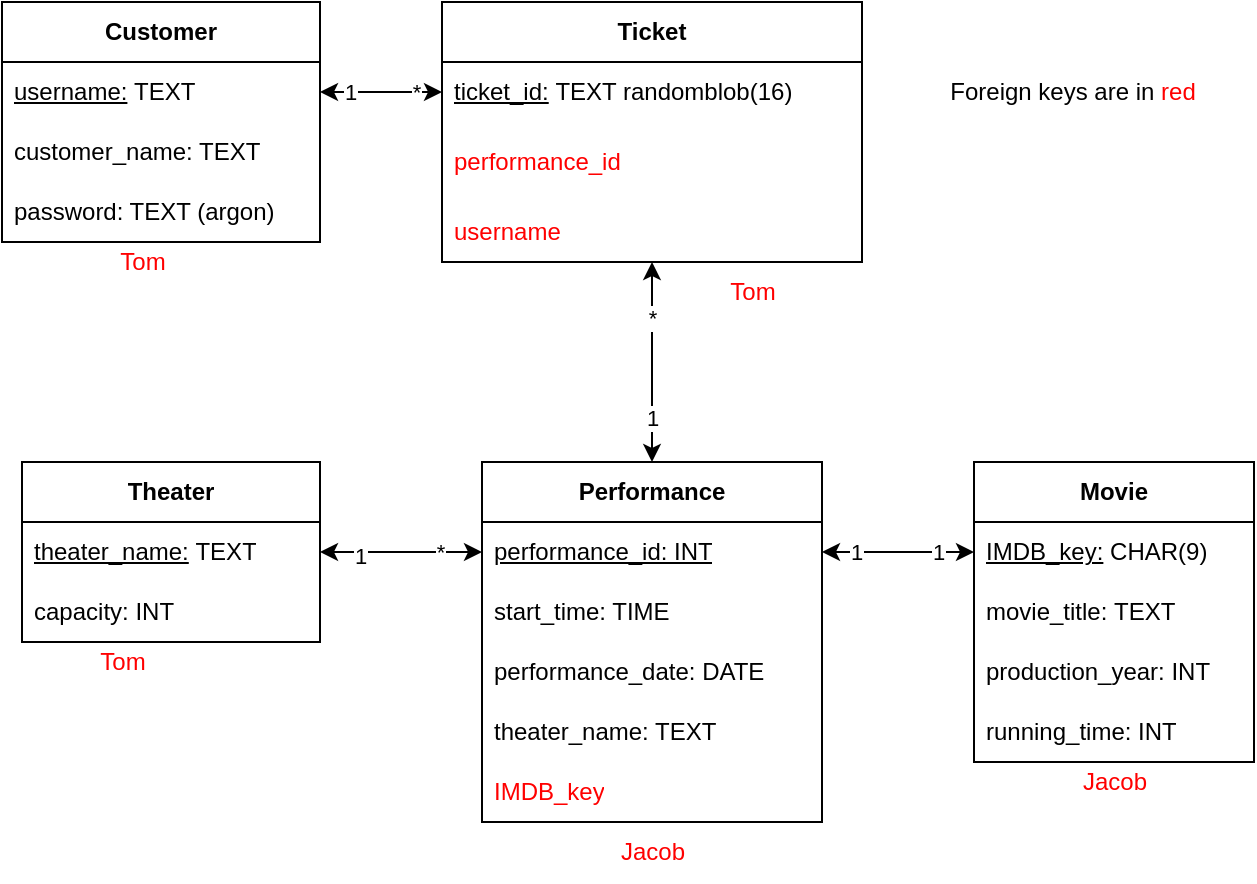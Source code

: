 <mxfile version="20.8.10" type="device"><diagram name="Page-1" id="bW2kiYpMrqYnE2LIEAA0"><mxGraphModel dx="1165" dy="654" grid="1" gridSize="10" guides="1" tooltips="1" connect="1" arrows="1" fold="1" page="1" pageScale="1" pageWidth="850" pageHeight="1100" math="0" shadow="0"><root><mxCell id="0"/><mxCell id="1" parent="0"/><mxCell id="kE0VZu1bvmlrj1qlubu3-1" value="Theater" style="swimlane;fontStyle=1;childLayout=stackLayout;horizontal=1;startSize=30;horizontalStack=0;resizeParent=1;resizeParentMax=0;resizeLast=0;collapsible=1;marginBottom=0;whiteSpace=wrap;html=1;" parent="1" vertex="1"><mxGeometry x="110" y="480" width="149" height="90" as="geometry"/></mxCell><mxCell id="kE0VZu1bvmlrj1qlubu3-2" value="&lt;u&gt;theater_name:&lt;/u&gt;&amp;nbsp;TEXT" style="text;strokeColor=none;fillColor=none;align=left;verticalAlign=middle;spacingLeft=4;spacingRight=4;overflow=hidden;points=[[0,0.5],[1,0.5]];portConstraint=eastwest;rotatable=0;whiteSpace=wrap;html=1;" parent="kE0VZu1bvmlrj1qlubu3-1" vertex="1"><mxGeometry y="30" width="149" height="30" as="geometry"/></mxCell><mxCell id="kE0VZu1bvmlrj1qlubu3-3" value="capacity: INT" style="text;strokeColor=none;fillColor=none;align=left;verticalAlign=middle;spacingLeft=4;spacingRight=4;overflow=hidden;points=[[0,0.5],[1,0.5]];portConstraint=eastwest;rotatable=0;whiteSpace=wrap;html=1;" parent="kE0VZu1bvmlrj1qlubu3-1" vertex="1"><mxGeometry y="60" width="149" height="30" as="geometry"/></mxCell><mxCell id="kE0VZu1bvmlrj1qlubu3-4" value="Movie" style="swimlane;fontStyle=1;childLayout=stackLayout;horizontal=1;startSize=30;horizontalStack=0;resizeParent=1;resizeParentMax=0;resizeLast=0;collapsible=1;marginBottom=0;whiteSpace=wrap;html=1;" parent="1" vertex="1"><mxGeometry x="586" y="480" width="140" height="150" as="geometry"/></mxCell><mxCell id="Q8pJF3ln_uTVth9oAYhN-3" value="&lt;u&gt;IMDB_key:&lt;/u&gt; CHAR(9)" style="text;strokeColor=none;fillColor=none;align=left;verticalAlign=middle;spacingLeft=4;spacingRight=4;overflow=hidden;points=[[0,0.5],[1,0.5]];portConstraint=eastwest;rotatable=0;whiteSpace=wrap;html=1;" parent="kE0VZu1bvmlrj1qlubu3-4" vertex="1"><mxGeometry y="30" width="140" height="30" as="geometry"/></mxCell><mxCell id="kE0VZu1bvmlrj1qlubu3-5" value="movie_title:&amp;nbsp;TEXT" style="text;strokeColor=none;fillColor=none;align=left;verticalAlign=middle;spacingLeft=4;spacingRight=4;overflow=hidden;points=[[0,0.5],[1,0.5]];portConstraint=eastwest;rotatable=0;whiteSpace=wrap;html=1;" parent="kE0VZu1bvmlrj1qlubu3-4" vertex="1"><mxGeometry y="60" width="140" height="30" as="geometry"/></mxCell><mxCell id="kE0VZu1bvmlrj1qlubu3-6" value="production_year: INT" style="text;strokeColor=none;fillColor=none;align=left;verticalAlign=middle;spacingLeft=4;spacingRight=4;overflow=hidden;points=[[0,0.5],[1,0.5]];portConstraint=eastwest;rotatable=0;whiteSpace=wrap;html=1;" parent="kE0VZu1bvmlrj1qlubu3-4" vertex="1"><mxGeometry y="90" width="140" height="30" as="geometry"/></mxCell><mxCell id="kE0VZu1bvmlrj1qlubu3-8" value="running_time: INT" style="text;strokeColor=none;fillColor=none;align=left;verticalAlign=middle;spacingLeft=4;spacingRight=4;overflow=hidden;points=[[0,0.5],[1,0.5]];portConstraint=eastwest;rotatable=0;whiteSpace=wrap;html=1;" parent="kE0VZu1bvmlrj1qlubu3-4" vertex="1"><mxGeometry y="120" width="140" height="30" as="geometry"/></mxCell><mxCell id="kE0VZu1bvmlrj1qlubu3-9" value="Performance" style="swimlane;fontStyle=1;childLayout=stackLayout;horizontal=1;startSize=30;horizontalStack=0;resizeParent=1;resizeParentMax=0;resizeLast=0;collapsible=1;marginBottom=0;whiteSpace=wrap;html=1;" parent="1" vertex="1"><mxGeometry x="340" y="480" width="170" height="180" as="geometry"/></mxCell><mxCell id="Q8pJF3ln_uTVth9oAYhN-4" value="&lt;u&gt;performance_id: INT&lt;/u&gt;" style="text;strokeColor=none;fillColor=none;align=left;verticalAlign=middle;spacingLeft=4;spacingRight=4;overflow=hidden;points=[[0,0.5],[1,0.5]];portConstraint=eastwest;rotatable=0;whiteSpace=wrap;html=1;" parent="kE0VZu1bvmlrj1qlubu3-9" vertex="1"><mxGeometry y="30" width="170" height="30" as="geometry"/></mxCell><mxCell id="kE0VZu1bvmlrj1qlubu3-10" value="start_time: TIME" style="text;strokeColor=none;fillColor=none;align=left;verticalAlign=middle;spacingLeft=4;spacingRight=4;overflow=hidden;points=[[0,0.5],[1,0.5]];portConstraint=eastwest;rotatable=0;whiteSpace=wrap;html=1;" parent="kE0VZu1bvmlrj1qlubu3-9" vertex="1"><mxGeometry y="60" width="170" height="30" as="geometry"/></mxCell><mxCell id="kE0VZu1bvmlrj1qlubu3-11" value="performance_date: DATE" style="text;strokeColor=none;fillColor=none;align=left;verticalAlign=middle;spacingLeft=4;spacingRight=4;overflow=hidden;points=[[0,0.5],[1,0.5]];portConstraint=eastwest;rotatable=0;whiteSpace=wrap;html=1;" parent="kE0VZu1bvmlrj1qlubu3-9" vertex="1"><mxGeometry y="90" width="170" height="30" as="geometry"/></mxCell><mxCell id="kE0VZu1bvmlrj1qlubu3-12" value="theater_name: TEXT" style="text;strokeColor=none;fillColor=none;align=left;verticalAlign=middle;spacingLeft=4;spacingRight=4;overflow=hidden;points=[[0,0.5],[1,0.5]];portConstraint=eastwest;rotatable=0;whiteSpace=wrap;html=1;" parent="kE0VZu1bvmlrj1qlubu3-9" vertex="1"><mxGeometry y="120" width="170" height="30" as="geometry"/></mxCell><mxCell id="Q8pJF3ln_uTVth9oAYhN-1" value="&lt;font color=&quot;#ff0000&quot;&gt;IMDB_key&lt;/font&gt;" style="text;strokeColor=none;fillColor=none;align=left;verticalAlign=middle;spacingLeft=4;spacingRight=4;overflow=hidden;points=[[0,0.5],[1,0.5]];portConstraint=eastwest;rotatable=0;whiteSpace=wrap;html=1;" parent="kE0VZu1bvmlrj1qlubu3-9" vertex="1"><mxGeometry y="150" width="170" height="30" as="geometry"/></mxCell><mxCell id="kE0VZu1bvmlrj1qlubu3-15" value="" style="endArrow=classic;startArrow=classic;html=1;rounded=0;exitX=1;exitY=0.5;exitDx=0;exitDy=0;entryX=0;entryY=0.5;entryDx=0;entryDy=0;" parent="1" source="kE0VZu1bvmlrj1qlubu3-2" target="Q8pJF3ln_uTVth9oAYhN-4" edge="1"><mxGeometry width="50" height="50" relative="1" as="geometry"><mxPoint x="650" y="460" as="sourcePoint"/><mxPoint x="590" y="390" as="targetPoint"/></mxGeometry></mxCell><mxCell id="kE0VZu1bvmlrj1qlubu3-16" value="*" style="edgeLabel;html=1;align=center;verticalAlign=middle;resizable=0;points=[];" parent="kE0VZu1bvmlrj1qlubu3-15" vertex="1" connectable="0"><mxGeometry x="0.481" relative="1" as="geometry"><mxPoint as="offset"/></mxGeometry></mxCell><mxCell id="kE0VZu1bvmlrj1qlubu3-17" value="1" style="edgeLabel;html=1;align=center;verticalAlign=middle;resizable=0;points=[];" parent="kE0VZu1bvmlrj1qlubu3-15" vertex="1" connectable="0"><mxGeometry x="-0.51" y="-2" relative="1" as="geometry"><mxPoint as="offset"/></mxGeometry></mxCell><mxCell id="kE0VZu1bvmlrj1qlubu3-18" value="Customer" style="swimlane;fontStyle=1;childLayout=stackLayout;horizontal=1;startSize=30;horizontalStack=0;resizeParent=1;resizeParentMax=0;resizeLast=0;collapsible=1;marginBottom=0;whiteSpace=wrap;html=1;" parent="1" vertex="1"><mxGeometry x="100" y="250" width="159" height="120" as="geometry"/></mxCell><mxCell id="kE0VZu1bvmlrj1qlubu3-19" value="&lt;u&gt;username:&lt;/u&gt;&amp;nbsp;TEXT" style="text;strokeColor=none;fillColor=none;align=left;verticalAlign=middle;spacingLeft=4;spacingRight=4;overflow=hidden;points=[[0,0.5],[1,0.5]];portConstraint=eastwest;rotatable=0;whiteSpace=wrap;html=1;" parent="kE0VZu1bvmlrj1qlubu3-18" vertex="1"><mxGeometry y="30" width="159" height="30" as="geometry"/></mxCell><mxCell id="kE0VZu1bvmlrj1qlubu3-20" value="customer_name: TEXT" style="text;strokeColor=none;fillColor=none;align=left;verticalAlign=middle;spacingLeft=4;spacingRight=4;overflow=hidden;points=[[0,0.5],[1,0.5]];portConstraint=eastwest;rotatable=0;whiteSpace=wrap;html=1;" parent="kE0VZu1bvmlrj1qlubu3-18" vertex="1"><mxGeometry y="60" width="159" height="30" as="geometry"/></mxCell><mxCell id="kE0VZu1bvmlrj1qlubu3-21" value="password: TEXT (argon)" style="text;strokeColor=none;fillColor=none;align=left;verticalAlign=middle;spacingLeft=4;spacingRight=4;overflow=hidden;points=[[0,0.5],[1,0.5]];portConstraint=eastwest;rotatable=0;whiteSpace=wrap;html=1;" parent="kE0VZu1bvmlrj1qlubu3-18" vertex="1"><mxGeometry y="90" width="159" height="30" as="geometry"/></mxCell><mxCell id="kE0VZu1bvmlrj1qlubu3-22" value="Ticket" style="swimlane;fontStyle=1;childLayout=stackLayout;horizontal=1;startSize=30;horizontalStack=0;resizeParent=1;resizeParentMax=0;resizeLast=0;collapsible=1;marginBottom=0;whiteSpace=wrap;html=1;" parent="1" vertex="1"><mxGeometry x="320" y="250" width="210" height="130" as="geometry"/></mxCell><mxCell id="kE0VZu1bvmlrj1qlubu3-23" value="&lt;u&gt;ticket_id:&lt;/u&gt;&amp;nbsp;TEXT randomblob(16)" style="text;strokeColor=none;fillColor=none;align=left;verticalAlign=middle;spacingLeft=4;spacingRight=4;overflow=hidden;points=[[0,0.5],[1,0.5]];portConstraint=eastwest;rotatable=0;whiteSpace=wrap;html=1;" parent="kE0VZu1bvmlrj1qlubu3-22" vertex="1"><mxGeometry y="30" width="210" height="30" as="geometry"/></mxCell><mxCell id="_O0oNhEYI4MJSJ4uROLT-1" value="&lt;font color=&quot;#ff0000&quot;&gt;performance_id&lt;/font&gt;" style="text;strokeColor=none;fillColor=none;align=left;verticalAlign=middle;spacingLeft=4;spacingRight=4;overflow=hidden;points=[[0,0.5],[1,0.5]];portConstraint=eastwest;rotatable=0;whiteSpace=wrap;html=1;" parent="kE0VZu1bvmlrj1qlubu3-22" vertex="1"><mxGeometry y="60" width="210" height="40" as="geometry"/></mxCell><mxCell id="kE0VZu1bvmlrj1qlubu3-24" value="&lt;font color=&quot;#ff0000&quot;&gt;username&lt;/font&gt;" style="text;strokeColor=none;fillColor=none;align=left;verticalAlign=middle;spacingLeft=4;spacingRight=4;overflow=hidden;points=[[0,0.5],[1,0.5]];portConstraint=eastwest;rotatable=0;whiteSpace=wrap;html=1;" parent="kE0VZu1bvmlrj1qlubu3-22" vertex="1"><mxGeometry y="100" width="210" height="30" as="geometry"/></mxCell><mxCell id="kE0VZu1bvmlrj1qlubu3-25" value="" style="endArrow=classic;startArrow=classic;html=1;rounded=0;exitX=0;exitY=0.5;exitDx=0;exitDy=0;" parent="1" source="Q8pJF3ln_uTVth9oAYhN-3" edge="1"><mxGeometry width="50" height="50" relative="1" as="geometry"><mxPoint x="556" y="442.22" as="sourcePoint"/><mxPoint x="510" y="525" as="targetPoint"/></mxGeometry></mxCell><mxCell id="kE0VZu1bvmlrj1qlubu3-26" value="1" style="edgeLabel;html=1;align=center;verticalAlign=middle;resizable=0;points=[];" parent="kE0VZu1bvmlrj1qlubu3-25" vertex="1" connectable="0"><mxGeometry x="-0.521" relative="1" as="geometry"><mxPoint as="offset"/></mxGeometry></mxCell><mxCell id="kE0VZu1bvmlrj1qlubu3-27" value="1" style="edgeLabel;html=1;align=center;verticalAlign=middle;resizable=0;points=[];" parent="kE0VZu1bvmlrj1qlubu3-25" vertex="1" connectable="0"><mxGeometry x="0.553" relative="1" as="geometry"><mxPoint as="offset"/></mxGeometry></mxCell><mxCell id="kE0VZu1bvmlrj1qlubu3-28" value="" style="endArrow=classic;startArrow=classic;html=1;rounded=0;exitX=1;exitY=0.5;exitDx=0;exitDy=0;" parent="1" source="kE0VZu1bvmlrj1qlubu3-19" target="kE0VZu1bvmlrj1qlubu3-23" edge="1"><mxGeometry width="50" height="50" relative="1" as="geometry"><mxPoint x="270" y="350" as="sourcePoint"/><mxPoint x="340" y="350" as="targetPoint"/></mxGeometry></mxCell><mxCell id="kE0VZu1bvmlrj1qlubu3-29" value="1" style="edgeLabel;html=1;align=center;verticalAlign=middle;resizable=0;points=[];" parent="kE0VZu1bvmlrj1qlubu3-28" vertex="1" connectable="0"><mxGeometry x="-0.521" relative="1" as="geometry"><mxPoint as="offset"/></mxGeometry></mxCell><mxCell id="kE0VZu1bvmlrj1qlubu3-30" value="*" style="edgeLabel;html=1;align=center;verticalAlign=middle;resizable=0;points=[];" parent="kE0VZu1bvmlrj1qlubu3-28" vertex="1" connectable="0"><mxGeometry x="0.553" relative="1" as="geometry"><mxPoint as="offset"/></mxGeometry></mxCell><mxCell id="kE0VZu1bvmlrj1qlubu3-31" value="" style="endArrow=classic;startArrow=classic;html=1;rounded=0;entryX=0.5;entryY=0;entryDx=0;entryDy=0;" parent="1" target="kE0VZu1bvmlrj1qlubu3-9" edge="1"><mxGeometry width="50" height="50" relative="1" as="geometry"><mxPoint x="425" y="380" as="sourcePoint"/><mxPoint x="490" y="535" as="targetPoint"/></mxGeometry></mxCell><mxCell id="kE0VZu1bvmlrj1qlubu3-32" value="*" style="edgeLabel;html=1;align=center;verticalAlign=middle;resizable=0;points=[];" parent="kE0VZu1bvmlrj1qlubu3-31" vertex="1" connectable="0"><mxGeometry x="-0.521" relative="1" as="geometry"><mxPoint y="4" as="offset"/></mxGeometry></mxCell><mxCell id="kE0VZu1bvmlrj1qlubu3-33" value="1" style="edgeLabel;html=1;align=center;verticalAlign=middle;resizable=0;points=[];" parent="kE0VZu1bvmlrj1qlubu3-31" vertex="1" connectable="0"><mxGeometry x="0.553" relative="1" as="geometry"><mxPoint as="offset"/></mxGeometry></mxCell><mxCell id="kE0VZu1bvmlrj1qlubu3-34" value="Foreign keys are in &lt;font color=&quot;#ff0000&quot;&gt;red&lt;/font&gt;" style="text;html=1;align=center;verticalAlign=middle;resizable=0;points=[];autosize=1;strokeColor=none;fillColor=none;" parent="1" vertex="1"><mxGeometry x="560" y="280" width="150" height="30" as="geometry"/></mxCell><mxCell id="kE0VZu1bvmlrj1qlubu3-35" value="Tom" style="text;html=1;align=center;verticalAlign=middle;resizable=0;points=[];autosize=1;strokeColor=none;fillColor=none;fontColor=#FF0000;" parent="1" vertex="1"><mxGeometry x="145" y="365" width="50" height="30" as="geometry"/></mxCell><mxCell id="kE0VZu1bvmlrj1qlubu3-36" value="Tom" style="text;html=1;align=center;verticalAlign=middle;resizable=0;points=[];autosize=1;strokeColor=none;fillColor=none;fontColor=#FF0000;" parent="1" vertex="1"><mxGeometry x="450" y="380" width="50" height="30" as="geometry"/></mxCell><mxCell id="kE0VZu1bvmlrj1qlubu3-37" value="Tom" style="text;html=1;align=center;verticalAlign=middle;resizable=0;points=[];autosize=1;strokeColor=none;fillColor=none;fontColor=#FF0000;" parent="1" vertex="1"><mxGeometry x="135" y="565" width="50" height="30" as="geometry"/></mxCell><mxCell id="kE0VZu1bvmlrj1qlubu3-38" value="Jacob" style="text;html=1;align=center;verticalAlign=middle;resizable=0;points=[];autosize=1;strokeColor=none;fillColor=none;fontColor=#FF0000;" parent="1" vertex="1"><mxGeometry x="395" y="660" width="60" height="30" as="geometry"/></mxCell><mxCell id="kE0VZu1bvmlrj1qlubu3-39" value="Jacob" style="text;html=1;align=center;verticalAlign=middle;resizable=0;points=[];autosize=1;strokeColor=none;fillColor=none;fontColor=#FF0000;" parent="1" vertex="1"><mxGeometry x="626" y="625" width="60" height="30" as="geometry"/></mxCell></root></mxGraphModel></diagram></mxfile>